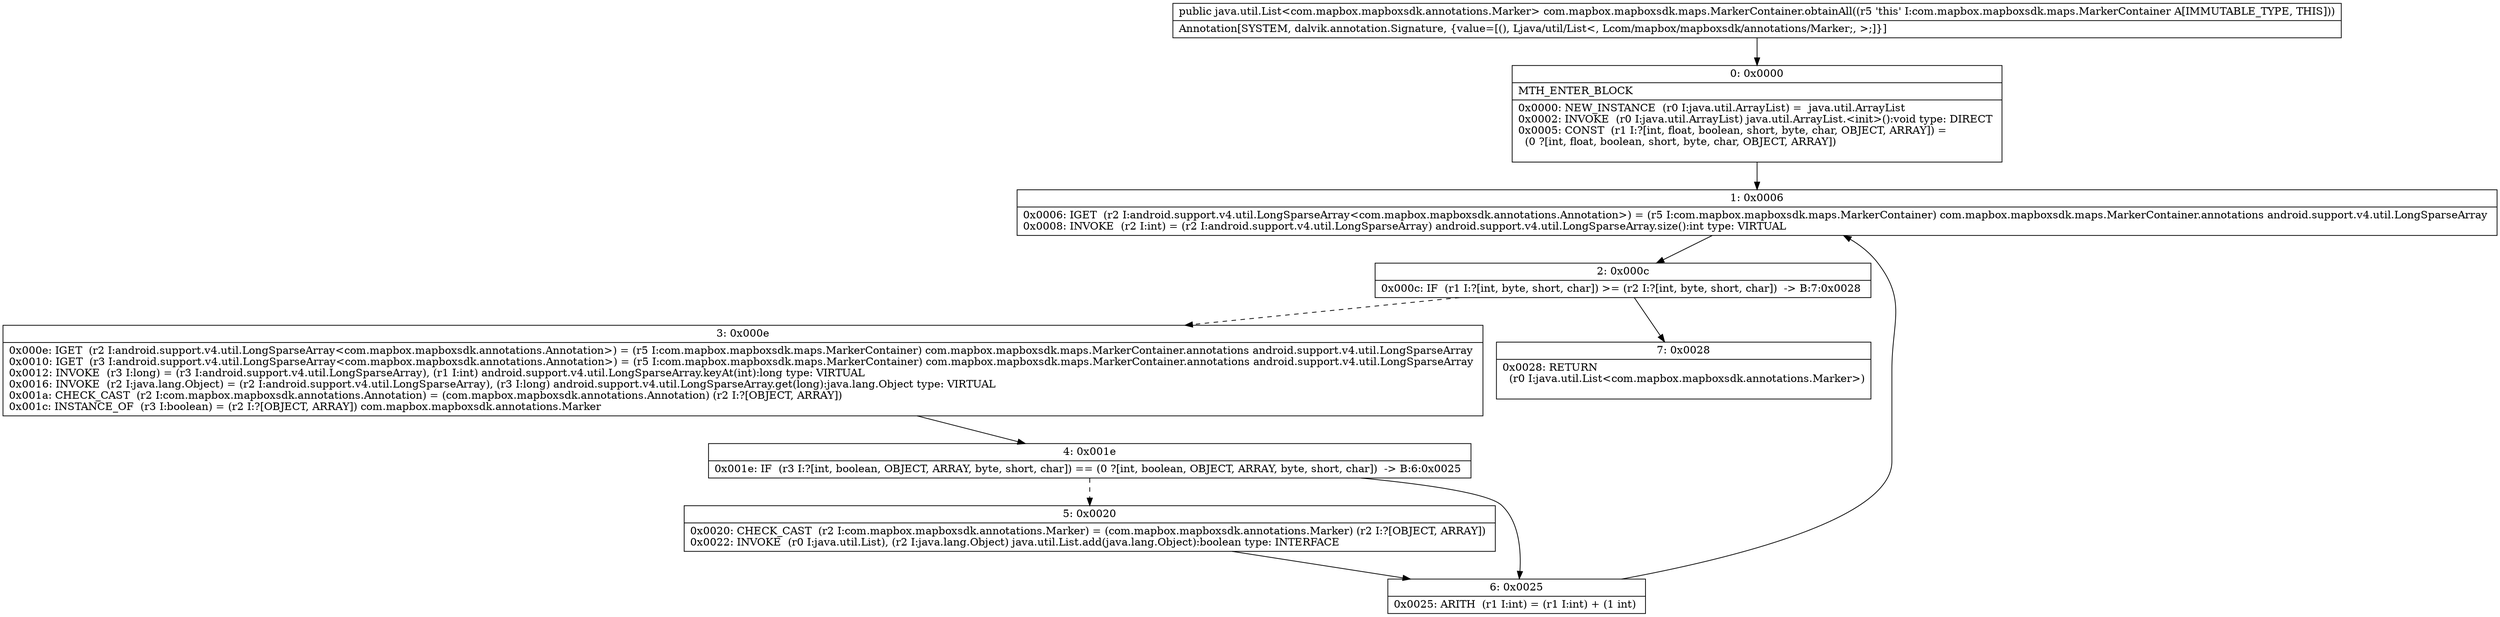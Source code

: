 digraph "CFG forcom.mapbox.mapboxsdk.maps.MarkerContainer.obtainAll()Ljava\/util\/List;" {
Node_0 [shape=record,label="{0\:\ 0x0000|MTH_ENTER_BLOCK\l|0x0000: NEW_INSTANCE  (r0 I:java.util.ArrayList) =  java.util.ArrayList \l0x0002: INVOKE  (r0 I:java.util.ArrayList) java.util.ArrayList.\<init\>():void type: DIRECT \l0x0005: CONST  (r1 I:?[int, float, boolean, short, byte, char, OBJECT, ARRAY]) = \l  (0 ?[int, float, boolean, short, byte, char, OBJECT, ARRAY])\l \l}"];
Node_1 [shape=record,label="{1\:\ 0x0006|0x0006: IGET  (r2 I:android.support.v4.util.LongSparseArray\<com.mapbox.mapboxsdk.annotations.Annotation\>) = (r5 I:com.mapbox.mapboxsdk.maps.MarkerContainer) com.mapbox.mapboxsdk.maps.MarkerContainer.annotations android.support.v4.util.LongSparseArray \l0x0008: INVOKE  (r2 I:int) = (r2 I:android.support.v4.util.LongSparseArray) android.support.v4.util.LongSparseArray.size():int type: VIRTUAL \l}"];
Node_2 [shape=record,label="{2\:\ 0x000c|0x000c: IF  (r1 I:?[int, byte, short, char]) \>= (r2 I:?[int, byte, short, char])  \-\> B:7:0x0028 \l}"];
Node_3 [shape=record,label="{3\:\ 0x000e|0x000e: IGET  (r2 I:android.support.v4.util.LongSparseArray\<com.mapbox.mapboxsdk.annotations.Annotation\>) = (r5 I:com.mapbox.mapboxsdk.maps.MarkerContainer) com.mapbox.mapboxsdk.maps.MarkerContainer.annotations android.support.v4.util.LongSparseArray \l0x0010: IGET  (r3 I:android.support.v4.util.LongSparseArray\<com.mapbox.mapboxsdk.annotations.Annotation\>) = (r5 I:com.mapbox.mapboxsdk.maps.MarkerContainer) com.mapbox.mapboxsdk.maps.MarkerContainer.annotations android.support.v4.util.LongSparseArray \l0x0012: INVOKE  (r3 I:long) = (r3 I:android.support.v4.util.LongSparseArray), (r1 I:int) android.support.v4.util.LongSparseArray.keyAt(int):long type: VIRTUAL \l0x0016: INVOKE  (r2 I:java.lang.Object) = (r2 I:android.support.v4.util.LongSparseArray), (r3 I:long) android.support.v4.util.LongSparseArray.get(long):java.lang.Object type: VIRTUAL \l0x001a: CHECK_CAST  (r2 I:com.mapbox.mapboxsdk.annotations.Annotation) = (com.mapbox.mapboxsdk.annotations.Annotation) (r2 I:?[OBJECT, ARRAY]) \l0x001c: INSTANCE_OF  (r3 I:boolean) = (r2 I:?[OBJECT, ARRAY]) com.mapbox.mapboxsdk.annotations.Marker \l}"];
Node_4 [shape=record,label="{4\:\ 0x001e|0x001e: IF  (r3 I:?[int, boolean, OBJECT, ARRAY, byte, short, char]) == (0 ?[int, boolean, OBJECT, ARRAY, byte, short, char])  \-\> B:6:0x0025 \l}"];
Node_5 [shape=record,label="{5\:\ 0x0020|0x0020: CHECK_CAST  (r2 I:com.mapbox.mapboxsdk.annotations.Marker) = (com.mapbox.mapboxsdk.annotations.Marker) (r2 I:?[OBJECT, ARRAY]) \l0x0022: INVOKE  (r0 I:java.util.List), (r2 I:java.lang.Object) java.util.List.add(java.lang.Object):boolean type: INTERFACE \l}"];
Node_6 [shape=record,label="{6\:\ 0x0025|0x0025: ARITH  (r1 I:int) = (r1 I:int) + (1 int) \l}"];
Node_7 [shape=record,label="{7\:\ 0x0028|0x0028: RETURN  \l  (r0 I:java.util.List\<com.mapbox.mapboxsdk.annotations.Marker\>)\l \l}"];
MethodNode[shape=record,label="{public java.util.List\<com.mapbox.mapboxsdk.annotations.Marker\> com.mapbox.mapboxsdk.maps.MarkerContainer.obtainAll((r5 'this' I:com.mapbox.mapboxsdk.maps.MarkerContainer A[IMMUTABLE_TYPE, THIS]))  | Annotation[SYSTEM, dalvik.annotation.Signature, \{value=[(), Ljava\/util\/List\<, Lcom\/mapbox\/mapboxsdk\/annotations\/Marker;, \>;]\}]\l}"];
MethodNode -> Node_0;
Node_0 -> Node_1;
Node_1 -> Node_2;
Node_2 -> Node_3[style=dashed];
Node_2 -> Node_7;
Node_3 -> Node_4;
Node_4 -> Node_5[style=dashed];
Node_4 -> Node_6;
Node_5 -> Node_6;
Node_6 -> Node_1;
}

